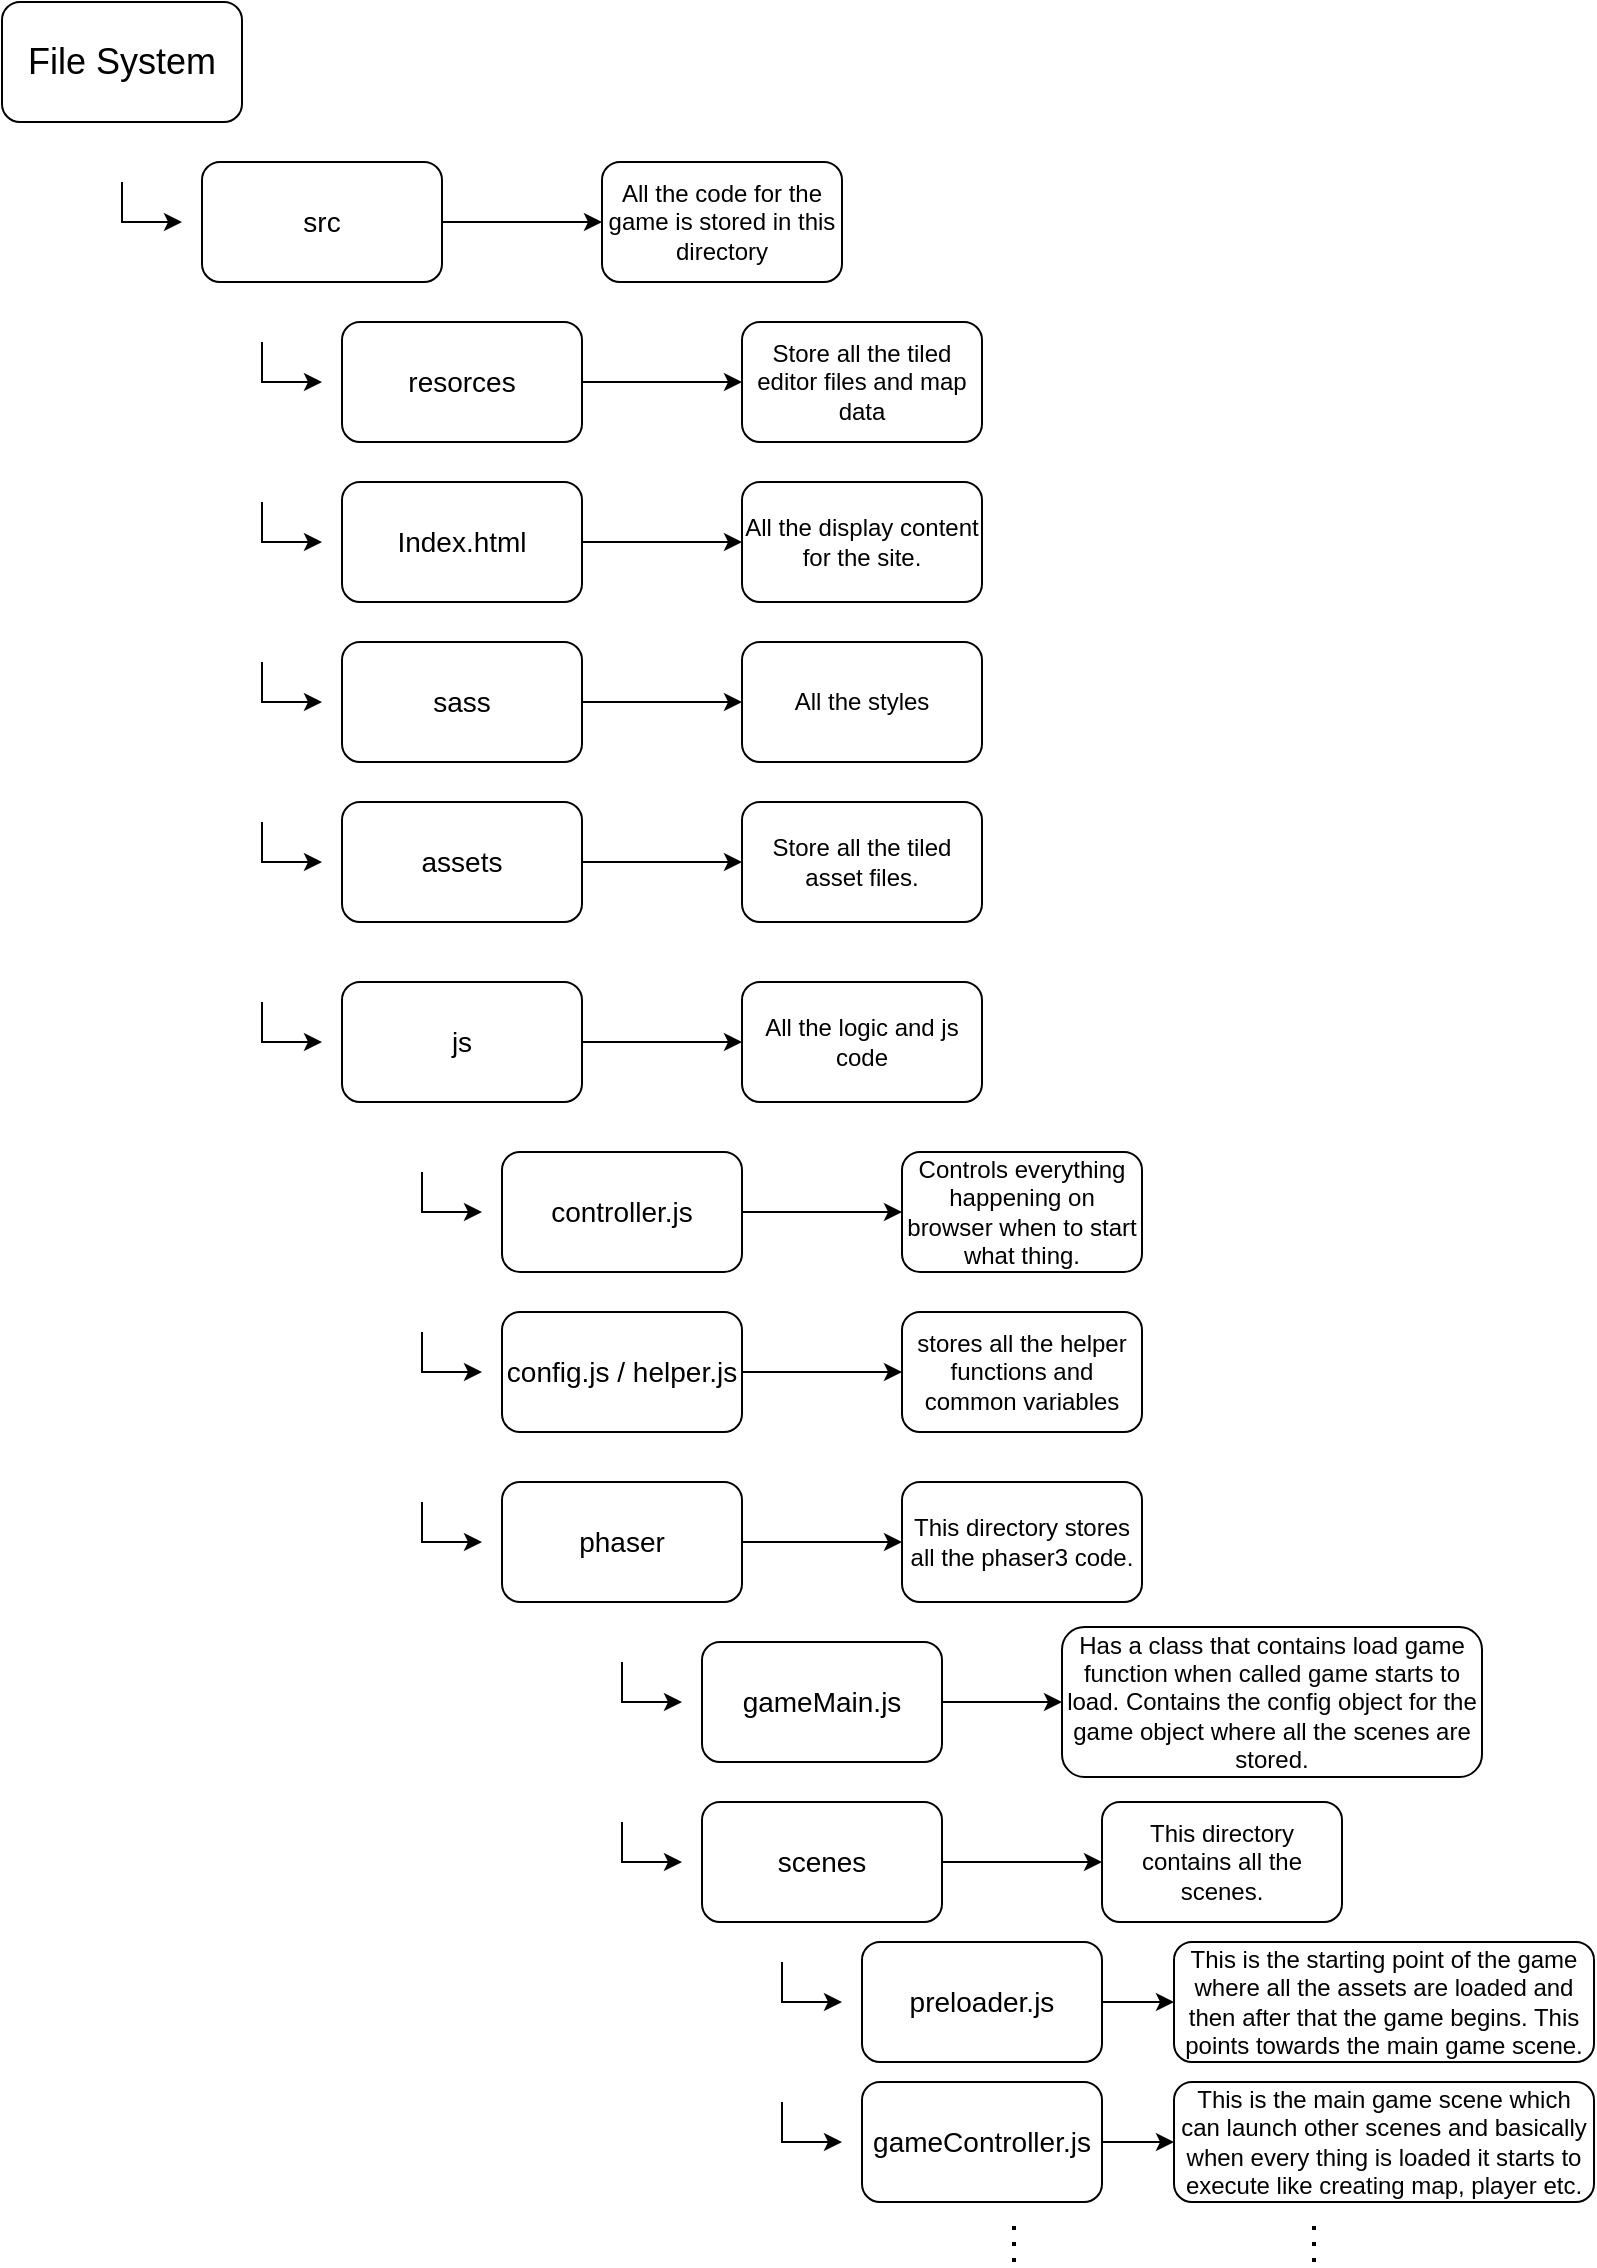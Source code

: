 <mxfile version="24.4.13" type="device">
  <diagram id="prtHgNgQTEPvFCAcTncT" name="Page-1">
    <mxGraphModel dx="954" dy="727" grid="1" gridSize="10" guides="1" tooltips="1" connect="1" arrows="1" fold="1" page="1" pageScale="1" pageWidth="827" pageHeight="1169" math="0" shadow="0">
      <root>
        <mxCell id="0" />
        <mxCell id="1" parent="0" />
        <mxCell id="QKCyHWXVTVeSnWVcAH5e-1" value="&lt;font style=&quot;font-size: 18px;&quot;&gt;File System&lt;/font&gt;" style="rounded=1;whiteSpace=wrap;html=1;" parent="1" vertex="1">
          <mxGeometry x="24" y="30" width="120" height="60" as="geometry" />
        </mxCell>
        <mxCell id="QKCyHWXVTVeSnWVcAH5e-6" value="" style="edgeStyle=orthogonalEdgeStyle;rounded=0;orthogonalLoop=1;jettySize=auto;html=1;" parent="1" source="QKCyHWXVTVeSnWVcAH5e-2" target="QKCyHWXVTVeSnWVcAH5e-5" edge="1">
          <mxGeometry relative="1" as="geometry" />
        </mxCell>
        <mxCell id="QKCyHWXVTVeSnWVcAH5e-2" value="&lt;font style=&quot;font-size: 14px;&quot;&gt;resorces&lt;/font&gt;" style="rounded=1;whiteSpace=wrap;html=1;" parent="1" vertex="1">
          <mxGeometry x="194" y="190" width="120" height="60" as="geometry" />
        </mxCell>
        <mxCell id="QKCyHWXVTVeSnWVcAH5e-4" value="" style="endArrow=classic;html=1;rounded=0;" parent="1" edge="1">
          <mxGeometry width="50" height="50" relative="1" as="geometry">
            <mxPoint x="154" y="200" as="sourcePoint" />
            <mxPoint x="184" y="220" as="targetPoint" />
            <Array as="points">
              <mxPoint x="154" y="220" />
            </Array>
          </mxGeometry>
        </mxCell>
        <mxCell id="QKCyHWXVTVeSnWVcAH5e-5" value="Store all the tiled editor&amp;nbsp;&lt;span style=&quot;background-color: initial;&quot;&gt;files and map data&lt;/span&gt;" style="whiteSpace=wrap;html=1;rounded=1;" parent="1" vertex="1">
          <mxGeometry x="394" y="190" width="120" height="60" as="geometry" />
        </mxCell>
        <mxCell id="QKCyHWXVTVeSnWVcAH5e-8" value="" style="edgeStyle=orthogonalEdgeStyle;rounded=0;orthogonalLoop=1;jettySize=auto;html=1;" parent="1" source="QKCyHWXVTVeSnWVcAH5e-9" target="QKCyHWXVTVeSnWVcAH5e-11" edge="1">
          <mxGeometry relative="1" as="geometry" />
        </mxCell>
        <mxCell id="QKCyHWXVTVeSnWVcAH5e-9" value="&lt;span style=&quot;font-size: 14px;&quot;&gt;assets&lt;/span&gt;" style="rounded=1;whiteSpace=wrap;html=1;" parent="1" vertex="1">
          <mxGeometry x="194" y="430" width="120" height="60" as="geometry" />
        </mxCell>
        <mxCell id="QKCyHWXVTVeSnWVcAH5e-10" value="" style="endArrow=classic;html=1;rounded=0;" parent="1" edge="1">
          <mxGeometry width="50" height="50" relative="1" as="geometry">
            <mxPoint x="154" y="440" as="sourcePoint" />
            <mxPoint x="184" y="460" as="targetPoint" />
            <Array as="points">
              <mxPoint x="154" y="460" />
            </Array>
          </mxGeometry>
        </mxCell>
        <mxCell id="QKCyHWXVTVeSnWVcAH5e-11" value="Store all the tiled asset files." style="whiteSpace=wrap;html=1;rounded=1;" parent="1" vertex="1">
          <mxGeometry x="394" y="430" width="120" height="60" as="geometry" />
        </mxCell>
        <mxCell id="QKCyHWXVTVeSnWVcAH5e-12" value="" style="edgeStyle=orthogonalEdgeStyle;rounded=0;orthogonalLoop=1;jettySize=auto;html=1;" parent="1" source="QKCyHWXVTVeSnWVcAH5e-13" target="QKCyHWXVTVeSnWVcAH5e-15" edge="1">
          <mxGeometry relative="1" as="geometry" />
        </mxCell>
        <mxCell id="QKCyHWXVTVeSnWVcAH5e-13" value="&lt;span style=&quot;font-size: 14px;&quot;&gt;src&lt;/span&gt;" style="rounded=1;whiteSpace=wrap;html=1;" parent="1" vertex="1">
          <mxGeometry x="124" y="110" width="120" height="60" as="geometry" />
        </mxCell>
        <mxCell id="QKCyHWXVTVeSnWVcAH5e-14" value="" style="endArrow=classic;html=1;rounded=0;" parent="1" edge="1">
          <mxGeometry width="50" height="50" relative="1" as="geometry">
            <mxPoint x="84" y="120" as="sourcePoint" />
            <mxPoint x="114" y="140" as="targetPoint" />
            <Array as="points">
              <mxPoint x="84" y="140" />
            </Array>
          </mxGeometry>
        </mxCell>
        <mxCell id="QKCyHWXVTVeSnWVcAH5e-15" value="All the code for the game is stored in this directory" style="whiteSpace=wrap;html=1;rounded=1;" parent="1" vertex="1">
          <mxGeometry x="324" y="110" width="120" height="60" as="geometry" />
        </mxCell>
        <mxCell id="QKCyHWXVTVeSnWVcAH5e-16" value="" style="edgeStyle=orthogonalEdgeStyle;rounded=0;orthogonalLoop=1;jettySize=auto;html=1;" parent="1" source="QKCyHWXVTVeSnWVcAH5e-17" target="QKCyHWXVTVeSnWVcAH5e-19" edge="1">
          <mxGeometry relative="1" as="geometry" />
        </mxCell>
        <mxCell id="QKCyHWXVTVeSnWVcAH5e-17" value="&lt;font style=&quot;font-size: 14px;&quot;&gt;Index.html&lt;/font&gt;" style="rounded=1;whiteSpace=wrap;html=1;" parent="1" vertex="1">
          <mxGeometry x="194" y="270" width="120" height="60" as="geometry" />
        </mxCell>
        <mxCell id="QKCyHWXVTVeSnWVcAH5e-18" value="" style="endArrow=classic;html=1;rounded=0;" parent="1" edge="1">
          <mxGeometry width="50" height="50" relative="1" as="geometry">
            <mxPoint x="154" y="280" as="sourcePoint" />
            <mxPoint x="184" y="300" as="targetPoint" />
            <Array as="points">
              <mxPoint x="154" y="300" />
            </Array>
          </mxGeometry>
        </mxCell>
        <mxCell id="QKCyHWXVTVeSnWVcAH5e-19" value="All the display content for the site." style="whiteSpace=wrap;html=1;rounded=1;" parent="1" vertex="1">
          <mxGeometry x="394" y="270" width="120" height="60" as="geometry" />
        </mxCell>
        <mxCell id="QKCyHWXVTVeSnWVcAH5e-20" value="" style="edgeStyle=orthogonalEdgeStyle;rounded=0;orthogonalLoop=1;jettySize=auto;html=1;" parent="1" source="QKCyHWXVTVeSnWVcAH5e-21" target="QKCyHWXVTVeSnWVcAH5e-23" edge="1">
          <mxGeometry relative="1" as="geometry" />
        </mxCell>
        <mxCell id="QKCyHWXVTVeSnWVcAH5e-21" value="&lt;font style=&quot;font-size: 14px;&quot;&gt;sass&lt;/font&gt;" style="rounded=1;whiteSpace=wrap;html=1;" parent="1" vertex="1">
          <mxGeometry x="194" y="350" width="120" height="60" as="geometry" />
        </mxCell>
        <mxCell id="QKCyHWXVTVeSnWVcAH5e-22" value="" style="endArrow=classic;html=1;rounded=0;" parent="1" edge="1">
          <mxGeometry width="50" height="50" relative="1" as="geometry">
            <mxPoint x="154" y="360" as="sourcePoint" />
            <mxPoint x="184" y="380" as="targetPoint" />
            <Array as="points">
              <mxPoint x="154" y="380" />
            </Array>
          </mxGeometry>
        </mxCell>
        <mxCell id="QKCyHWXVTVeSnWVcAH5e-23" value="All the styles" style="whiteSpace=wrap;html=1;rounded=1;" parent="1" vertex="1">
          <mxGeometry x="394" y="350" width="120" height="60" as="geometry" />
        </mxCell>
        <mxCell id="QKCyHWXVTVeSnWVcAH5e-24" value="" style="edgeStyle=orthogonalEdgeStyle;rounded=0;orthogonalLoop=1;jettySize=auto;html=1;" parent="1" source="QKCyHWXVTVeSnWVcAH5e-25" target="QKCyHWXVTVeSnWVcAH5e-27" edge="1">
          <mxGeometry relative="1" as="geometry" />
        </mxCell>
        <mxCell id="QKCyHWXVTVeSnWVcAH5e-25" value="&lt;font style=&quot;font-size: 14px;&quot;&gt;js&lt;/font&gt;" style="rounded=1;whiteSpace=wrap;html=1;" parent="1" vertex="1">
          <mxGeometry x="194" y="520" width="120" height="60" as="geometry" />
        </mxCell>
        <mxCell id="QKCyHWXVTVeSnWVcAH5e-26" value="" style="endArrow=classic;html=1;rounded=0;" parent="1" edge="1">
          <mxGeometry width="50" height="50" relative="1" as="geometry">
            <mxPoint x="154" y="530" as="sourcePoint" />
            <mxPoint x="184" y="550" as="targetPoint" />
            <Array as="points">
              <mxPoint x="154" y="550" />
            </Array>
          </mxGeometry>
        </mxCell>
        <mxCell id="QKCyHWXVTVeSnWVcAH5e-27" value="All the logic and js code" style="whiteSpace=wrap;html=1;rounded=1;" parent="1" vertex="1">
          <mxGeometry x="394" y="520" width="120" height="60" as="geometry" />
        </mxCell>
        <mxCell id="QKCyHWXVTVeSnWVcAH5e-28" value="" style="edgeStyle=orthogonalEdgeStyle;rounded=0;orthogonalLoop=1;jettySize=auto;html=1;" parent="1" source="QKCyHWXVTVeSnWVcAH5e-29" target="QKCyHWXVTVeSnWVcAH5e-31" edge="1">
          <mxGeometry relative="1" as="geometry" />
        </mxCell>
        <mxCell id="QKCyHWXVTVeSnWVcAH5e-29" value="&lt;font style=&quot;font-size: 14px;&quot;&gt;controller.js&lt;/font&gt;" style="rounded=1;whiteSpace=wrap;html=1;" parent="1" vertex="1">
          <mxGeometry x="274" y="605" width="120" height="60" as="geometry" />
        </mxCell>
        <mxCell id="QKCyHWXVTVeSnWVcAH5e-30" value="" style="endArrow=classic;html=1;rounded=0;" parent="1" edge="1">
          <mxGeometry width="50" height="50" relative="1" as="geometry">
            <mxPoint x="234" y="615" as="sourcePoint" />
            <mxPoint x="264" y="635" as="targetPoint" />
            <Array as="points">
              <mxPoint x="234" y="635" />
            </Array>
          </mxGeometry>
        </mxCell>
        <mxCell id="QKCyHWXVTVeSnWVcAH5e-31" value="Controls everything happening on browser when to start what thing." style="whiteSpace=wrap;html=1;rounded=1;" parent="1" vertex="1">
          <mxGeometry x="474" y="605" width="120" height="60" as="geometry" />
        </mxCell>
        <mxCell id="QKCyHWXVTVeSnWVcAH5e-32" value="" style="edgeStyle=orthogonalEdgeStyle;rounded=0;orthogonalLoop=1;jettySize=auto;html=1;" parent="1" source="QKCyHWXVTVeSnWVcAH5e-33" target="QKCyHWXVTVeSnWVcAH5e-35" edge="1">
          <mxGeometry relative="1" as="geometry" />
        </mxCell>
        <mxCell id="QKCyHWXVTVeSnWVcAH5e-33" value="&lt;span style=&quot;font-size: 14px;&quot;&gt;config.js / helper.js&lt;/span&gt;" style="rounded=1;whiteSpace=wrap;html=1;" parent="1" vertex="1">
          <mxGeometry x="274" y="685" width="120" height="60" as="geometry" />
        </mxCell>
        <mxCell id="QKCyHWXVTVeSnWVcAH5e-34" value="" style="endArrow=classic;html=1;rounded=0;" parent="1" edge="1">
          <mxGeometry width="50" height="50" relative="1" as="geometry">
            <mxPoint x="234" y="695" as="sourcePoint" />
            <mxPoint x="264" y="715" as="targetPoint" />
            <Array as="points">
              <mxPoint x="234" y="715" />
            </Array>
          </mxGeometry>
        </mxCell>
        <mxCell id="QKCyHWXVTVeSnWVcAH5e-35" value="stores all the helper functions and common variables" style="whiteSpace=wrap;html=1;rounded=1;" parent="1" vertex="1">
          <mxGeometry x="474" y="685" width="120" height="60" as="geometry" />
        </mxCell>
        <mxCell id="QKCyHWXVTVeSnWVcAH5e-36" value="" style="edgeStyle=orthogonalEdgeStyle;rounded=0;orthogonalLoop=1;jettySize=auto;html=1;" parent="1" source="QKCyHWXVTVeSnWVcAH5e-37" target="QKCyHWXVTVeSnWVcAH5e-39" edge="1">
          <mxGeometry relative="1" as="geometry" />
        </mxCell>
        <mxCell id="QKCyHWXVTVeSnWVcAH5e-37" value="&lt;span style=&quot;font-size: 14px;&quot;&gt;phaser&lt;/span&gt;" style="rounded=1;whiteSpace=wrap;html=1;" parent="1" vertex="1">
          <mxGeometry x="274" y="770" width="120" height="60" as="geometry" />
        </mxCell>
        <mxCell id="QKCyHWXVTVeSnWVcAH5e-38" value="" style="endArrow=classic;html=1;rounded=0;" parent="1" edge="1">
          <mxGeometry width="50" height="50" relative="1" as="geometry">
            <mxPoint x="234" y="780" as="sourcePoint" />
            <mxPoint x="264" y="800" as="targetPoint" />
            <Array as="points">
              <mxPoint x="234" y="800" />
            </Array>
          </mxGeometry>
        </mxCell>
        <mxCell id="QKCyHWXVTVeSnWVcAH5e-39" value="This directory stores all the phaser3 code." style="whiteSpace=wrap;html=1;rounded=1;" parent="1" vertex="1">
          <mxGeometry x="474" y="770" width="120" height="60" as="geometry" />
        </mxCell>
        <mxCell id="QKCyHWXVTVeSnWVcAH5e-44" value="" style="edgeStyle=orthogonalEdgeStyle;rounded=0;orthogonalLoop=1;jettySize=auto;html=1;" parent="1" source="QKCyHWXVTVeSnWVcAH5e-45" target="QKCyHWXVTVeSnWVcAH5e-47" edge="1">
          <mxGeometry relative="1" as="geometry" />
        </mxCell>
        <mxCell id="QKCyHWXVTVeSnWVcAH5e-45" value="&lt;span style=&quot;font-size: 14px;&quot;&gt;gameMain.js&lt;/span&gt;" style="rounded=1;whiteSpace=wrap;html=1;" parent="1" vertex="1">
          <mxGeometry x="374" y="850" width="120" height="60" as="geometry" />
        </mxCell>
        <mxCell id="QKCyHWXVTVeSnWVcAH5e-46" value="" style="endArrow=classic;html=1;rounded=0;" parent="1" edge="1">
          <mxGeometry width="50" height="50" relative="1" as="geometry">
            <mxPoint x="334" y="860" as="sourcePoint" />
            <mxPoint x="364" y="880" as="targetPoint" />
            <Array as="points">
              <mxPoint x="334" y="880" />
            </Array>
          </mxGeometry>
        </mxCell>
        <mxCell id="QKCyHWXVTVeSnWVcAH5e-47" value="Has a class that contains load game function when called game starts to load. Contains the config object for the game object where all the scenes are stored." style="whiteSpace=wrap;html=1;rounded=1;" parent="1" vertex="1">
          <mxGeometry x="554" y="842.5" width="210" height="75" as="geometry" />
        </mxCell>
        <mxCell id="QKCyHWXVTVeSnWVcAH5e-48" value="" style="edgeStyle=orthogonalEdgeStyle;rounded=0;orthogonalLoop=1;jettySize=auto;html=1;" parent="1" source="QKCyHWXVTVeSnWVcAH5e-49" target="QKCyHWXVTVeSnWVcAH5e-51" edge="1">
          <mxGeometry relative="1" as="geometry" />
        </mxCell>
        <mxCell id="QKCyHWXVTVeSnWVcAH5e-49" value="&lt;span style=&quot;font-size: 14px;&quot;&gt;scenes&lt;/span&gt;" style="rounded=1;whiteSpace=wrap;html=1;" parent="1" vertex="1">
          <mxGeometry x="374" y="930" width="120" height="60" as="geometry" />
        </mxCell>
        <mxCell id="QKCyHWXVTVeSnWVcAH5e-50" value="" style="endArrow=classic;html=1;rounded=0;" parent="1" edge="1">
          <mxGeometry width="50" height="50" relative="1" as="geometry">
            <mxPoint x="334" y="940" as="sourcePoint" />
            <mxPoint x="364" y="960" as="targetPoint" />
            <Array as="points">
              <mxPoint x="334" y="960" />
            </Array>
          </mxGeometry>
        </mxCell>
        <mxCell id="QKCyHWXVTVeSnWVcAH5e-51" value="This directory contains all the scenes." style="whiteSpace=wrap;html=1;rounded=1;" parent="1" vertex="1">
          <mxGeometry x="574" y="930" width="120" height="60" as="geometry" />
        </mxCell>
        <mxCell id="QKCyHWXVTVeSnWVcAH5e-52" value="" style="edgeStyle=orthogonalEdgeStyle;rounded=0;orthogonalLoop=1;jettySize=auto;html=1;" parent="1" source="QKCyHWXVTVeSnWVcAH5e-53" target="QKCyHWXVTVeSnWVcAH5e-55" edge="1">
          <mxGeometry relative="1" as="geometry" />
        </mxCell>
        <mxCell id="QKCyHWXVTVeSnWVcAH5e-53" value="&lt;span style=&quot;font-size: 14px;&quot;&gt;preloader.js&lt;/span&gt;" style="rounded=1;whiteSpace=wrap;html=1;" parent="1" vertex="1">
          <mxGeometry x="454" y="1000" width="120" height="60" as="geometry" />
        </mxCell>
        <mxCell id="QKCyHWXVTVeSnWVcAH5e-54" value="" style="endArrow=classic;html=1;rounded=0;" parent="1" edge="1">
          <mxGeometry width="50" height="50" relative="1" as="geometry">
            <mxPoint x="414" y="1010" as="sourcePoint" />
            <mxPoint x="444" y="1030" as="targetPoint" />
            <Array as="points">
              <mxPoint x="414" y="1030" />
            </Array>
          </mxGeometry>
        </mxCell>
        <mxCell id="QKCyHWXVTVeSnWVcAH5e-55" value="This is the starting point of the game where all the assets are loaded and then after that the game begins. This points towards the main game scene." style="whiteSpace=wrap;html=1;rounded=1;" parent="1" vertex="1">
          <mxGeometry x="610" y="1000" width="210" height="60" as="geometry" />
        </mxCell>
        <mxCell id="QKCyHWXVTVeSnWVcAH5e-56" value="" style="edgeStyle=orthogonalEdgeStyle;rounded=0;orthogonalLoop=1;jettySize=auto;html=1;" parent="1" source="QKCyHWXVTVeSnWVcAH5e-57" target="QKCyHWXVTVeSnWVcAH5e-59" edge="1">
          <mxGeometry relative="1" as="geometry" />
        </mxCell>
        <mxCell id="QKCyHWXVTVeSnWVcAH5e-57" value="&lt;span style=&quot;font-size: 14px;&quot;&gt;gameController.js&lt;/span&gt;" style="rounded=1;whiteSpace=wrap;html=1;" parent="1" vertex="1">
          <mxGeometry x="454" y="1070" width="120" height="60" as="geometry" />
        </mxCell>
        <mxCell id="QKCyHWXVTVeSnWVcAH5e-58" value="" style="endArrow=classic;html=1;rounded=0;" parent="1" edge="1">
          <mxGeometry width="50" height="50" relative="1" as="geometry">
            <mxPoint x="414" y="1080" as="sourcePoint" />
            <mxPoint x="444" y="1100" as="targetPoint" />
            <Array as="points">
              <mxPoint x="414" y="1100" />
            </Array>
          </mxGeometry>
        </mxCell>
        <mxCell id="QKCyHWXVTVeSnWVcAH5e-59" value="This is the main game scene which can launch other scenes and basically when every thing is loaded it starts to execute like creating map, player etc." style="whiteSpace=wrap;html=1;rounded=1;" parent="1" vertex="1">
          <mxGeometry x="610" y="1070" width="210" height="60" as="geometry" />
        </mxCell>
        <mxCell id="QKCyHWXVTVeSnWVcAH5e-60" value="" style="endArrow=none;dashed=1;html=1;dashPattern=1 3;strokeWidth=2;rounded=0;" parent="1" edge="1">
          <mxGeometry width="50" height="50" relative="1" as="geometry">
            <mxPoint x="530" y="1160" as="sourcePoint" />
            <mxPoint x="530" y="1140" as="targetPoint" />
          </mxGeometry>
        </mxCell>
        <mxCell id="QKCyHWXVTVeSnWVcAH5e-61" value="" style="endArrow=none;dashed=1;html=1;dashPattern=1 3;strokeWidth=2;rounded=0;" parent="1" edge="1">
          <mxGeometry width="50" height="50" relative="1" as="geometry">
            <mxPoint x="680" y="1160" as="sourcePoint" />
            <mxPoint x="680" y="1140" as="targetPoint" />
          </mxGeometry>
        </mxCell>
      </root>
    </mxGraphModel>
  </diagram>
</mxfile>
